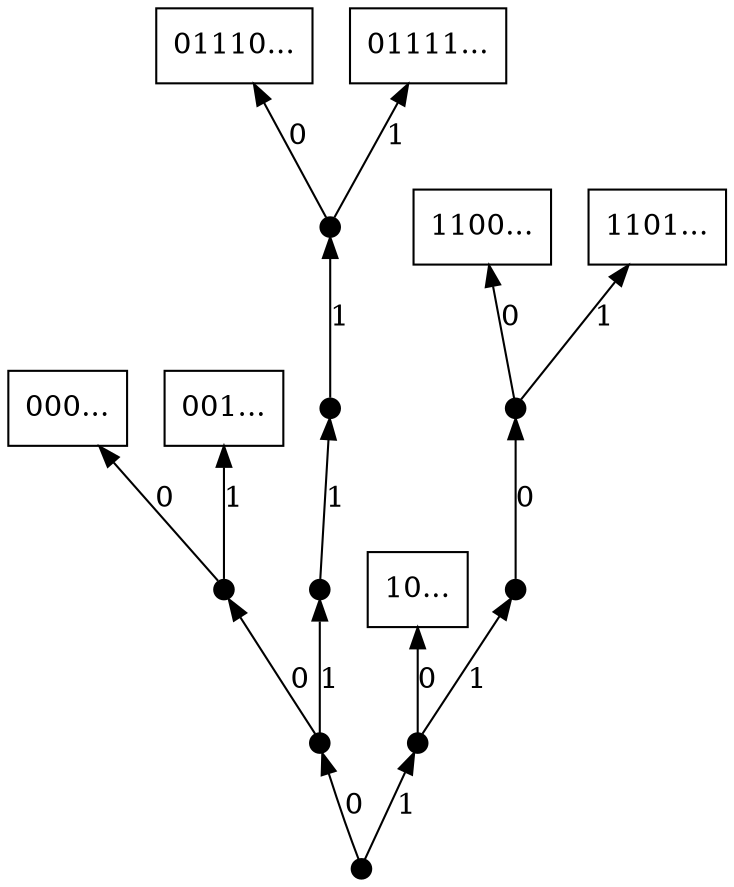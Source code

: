 digraph G {
  rankdir=BT;
  node [ shape="point", width=0.13, ordering="out"];
  ROOT ;
  ROOT -> N0 [ label=0 ];
  ROOT -> N1 [ label=1 ];
  N0 -> N00 [ label=0 ];
  N00 -> N000 [ label=0 ];
  N000 [ shape="rect", label="000..." ];
  N00 -> N001 [label=1];
  N001 [ shape="rect", label="001..." ];
  N0 -> N01 [ label=1 ];
  N01 -> N011 [ label=1 ];
  N011 -> N0111 [ label=1 ];

  N0111 -> N01110 [ label=0 ];
  N01110 [ shape="rect", label="01110..." ];
  N0111 -> N01111 [ label=1 ];
  N01111 [ shape="rect", label="01111..." ];

  N1 -> N10 [ label=0 ];
  N10 [ shape="rect", label="10..."];
  N1 -> N11 [ label=1 ];
  N11 -> N110 [ label=0 ];
  N110 -> N1100 [ label=0 ];
/*
  N11 -> N111 [ label=1 ];
  N111 [ shape="rect", label="111..."];
*/
  N1100 [ shape="rect", label="1100..."];
  N110 -> N1101 [ label=1 ];
  N1101 [ shape="rect", label="1101..."];
}